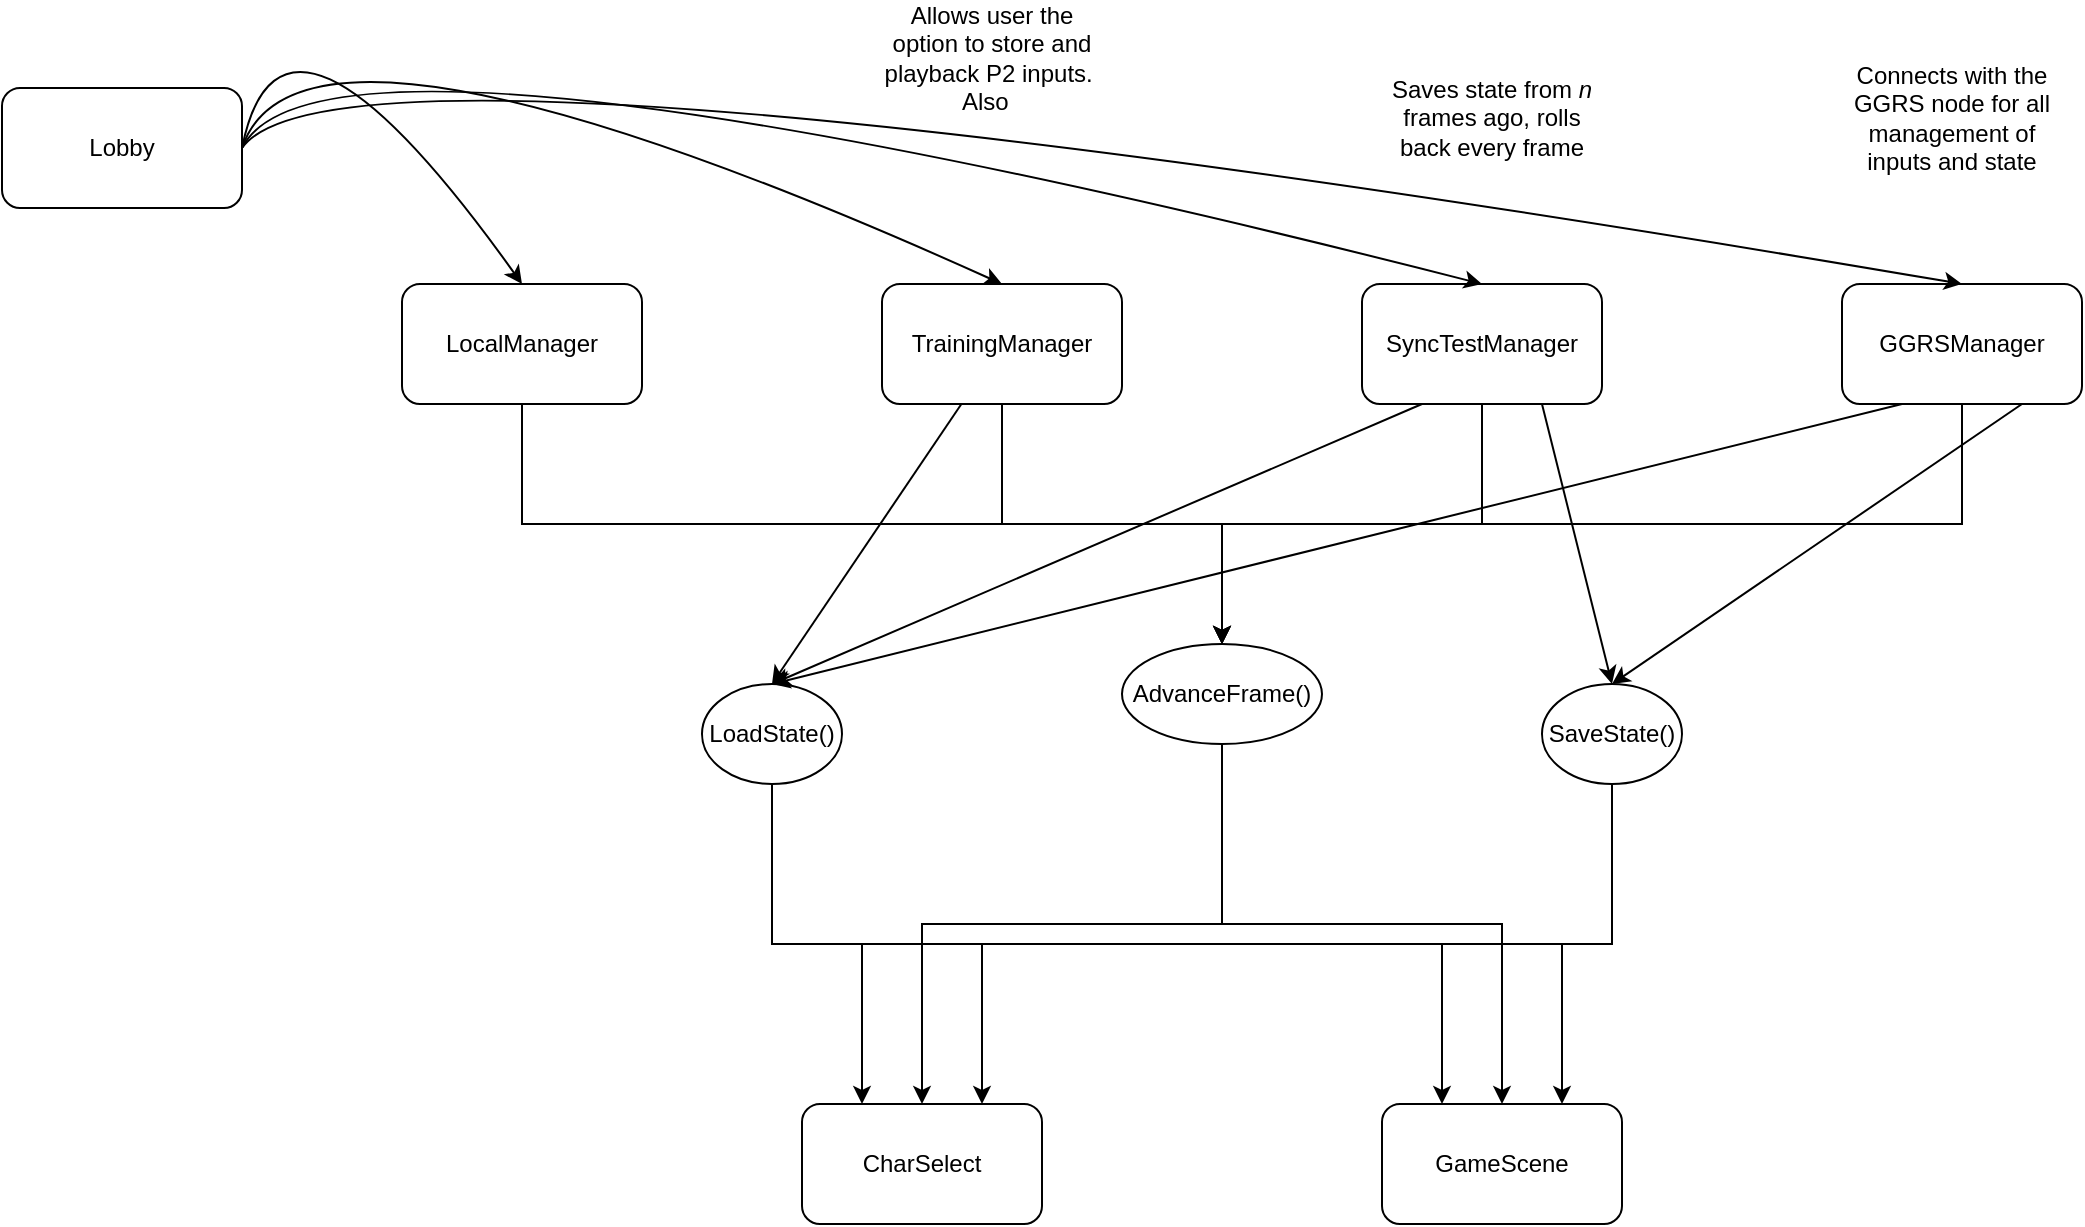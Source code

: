 <mxfile version="16.6.3" type="github">
  <diagram id="C5RBs43oDa-KdzZeNtuy" name="Page-1">
    <mxGraphModel dx="561" dy="367" grid="1" gridSize="10" guides="1" tooltips="1" connect="1" arrows="1" fold="1" page="1" pageScale="1" pageWidth="1169" pageHeight="827" math="0" shadow="0">
      <root>
        <mxCell id="WIyWlLk6GJQsqaUBKTNV-0" />
        <mxCell id="WIyWlLk6GJQsqaUBKTNV-1" parent="WIyWlLk6GJQsqaUBKTNV-0" />
        <mxCell id="iV5XZEpkCTgE6erMggvK-1" value="Lobby" style="rounded=1;whiteSpace=wrap;html=1;" vertex="1" parent="WIyWlLk6GJQsqaUBKTNV-1">
          <mxGeometry x="40" y="80" width="120" height="60" as="geometry" />
        </mxCell>
        <mxCell id="iV5XZEpkCTgE6erMggvK-29" style="edgeStyle=orthogonalEdgeStyle;rounded=0;orthogonalLoop=1;jettySize=auto;html=1;exitX=0.5;exitY=1;exitDx=0;exitDy=0;entryX=0.5;entryY=0;entryDx=0;entryDy=0;" edge="1" parent="WIyWlLk6GJQsqaUBKTNV-1" source="iV5XZEpkCTgE6erMggvK-2" target="iV5XZEpkCTgE6erMggvK-22">
          <mxGeometry relative="1" as="geometry" />
        </mxCell>
        <mxCell id="iV5XZEpkCTgE6erMggvK-2" value="LocalManager" style="rounded=1;whiteSpace=wrap;html=1;" vertex="1" parent="WIyWlLk6GJQsqaUBKTNV-1">
          <mxGeometry x="240" y="178" width="120" height="60" as="geometry" />
        </mxCell>
        <mxCell id="iV5XZEpkCTgE6erMggvK-24" style="edgeStyle=orthogonalEdgeStyle;rounded=0;orthogonalLoop=1;jettySize=auto;html=1;exitX=0.5;exitY=1;exitDx=0;exitDy=0;entryX=0.5;entryY=0;entryDx=0;entryDy=0;" edge="1" parent="WIyWlLk6GJQsqaUBKTNV-1" source="iV5XZEpkCTgE6erMggvK-3" target="iV5XZEpkCTgE6erMggvK-22">
          <mxGeometry relative="1" as="geometry">
            <mxPoint x="650" y="278.0" as="targetPoint" />
          </mxGeometry>
        </mxCell>
        <mxCell id="iV5XZEpkCTgE6erMggvK-3" value="TrainingManager" style="rounded=1;whiteSpace=wrap;html=1;" vertex="1" parent="WIyWlLk6GJQsqaUBKTNV-1">
          <mxGeometry x="480" y="178" width="120" height="60" as="geometry" />
        </mxCell>
        <mxCell id="iV5XZEpkCTgE6erMggvK-25" style="edgeStyle=orthogonalEdgeStyle;rounded=0;orthogonalLoop=1;jettySize=auto;html=1;exitX=0.5;exitY=1;exitDx=0;exitDy=0;entryX=0.5;entryY=0;entryDx=0;entryDy=0;" edge="1" parent="WIyWlLk6GJQsqaUBKTNV-1" source="iV5XZEpkCTgE6erMggvK-4" target="iV5XZEpkCTgE6erMggvK-22">
          <mxGeometry relative="1" as="geometry">
            <mxPoint x="650" y="278.0" as="targetPoint" />
          </mxGeometry>
        </mxCell>
        <mxCell id="iV5XZEpkCTgE6erMggvK-4" value="SyncTestManager" style="rounded=1;whiteSpace=wrap;html=1;" vertex="1" parent="WIyWlLk6GJQsqaUBKTNV-1">
          <mxGeometry x="720" y="178" width="120" height="60" as="geometry" />
        </mxCell>
        <mxCell id="iV5XZEpkCTgE6erMggvK-26" style="edgeStyle=orthogonalEdgeStyle;rounded=0;orthogonalLoop=1;jettySize=auto;html=1;exitX=0.5;exitY=1;exitDx=0;exitDy=0;entryX=0.5;entryY=0;entryDx=0;entryDy=0;" edge="1" parent="WIyWlLk6GJQsqaUBKTNV-1" source="iV5XZEpkCTgE6erMggvK-5" target="iV5XZEpkCTgE6erMggvK-22">
          <mxGeometry relative="1" as="geometry">
            <mxPoint x="650" y="278.0" as="targetPoint" />
          </mxGeometry>
        </mxCell>
        <mxCell id="iV5XZEpkCTgE6erMggvK-5" value="GGRSManager" style="rounded=1;whiteSpace=wrap;html=1;" vertex="1" parent="WIyWlLk6GJQsqaUBKTNV-1">
          <mxGeometry x="960" y="178" width="120" height="60" as="geometry" />
        </mxCell>
        <mxCell id="iV5XZEpkCTgE6erMggvK-6" value="CharSelect" style="rounded=1;whiteSpace=wrap;html=1;" vertex="1" parent="WIyWlLk6GJQsqaUBKTNV-1">
          <mxGeometry x="440" y="588" width="120" height="60" as="geometry" />
        </mxCell>
        <mxCell id="iV5XZEpkCTgE6erMggvK-7" value="GameScene" style="rounded=1;whiteSpace=wrap;html=1;" vertex="1" parent="WIyWlLk6GJQsqaUBKTNV-1">
          <mxGeometry x="730" y="588" width="120" height="60" as="geometry" />
        </mxCell>
        <mxCell id="iV5XZEpkCTgE6erMggvK-8" value="" style="curved=1;endArrow=classic;html=1;rounded=0;exitX=1;exitY=0.5;exitDx=0;exitDy=0;entryX=0.5;entryY=0;entryDx=0;entryDy=0;" edge="1" parent="WIyWlLk6GJQsqaUBKTNV-1" source="iV5XZEpkCTgE6erMggvK-1" target="iV5XZEpkCTgE6erMggvK-2">
          <mxGeometry width="50" height="50" relative="1" as="geometry">
            <mxPoint x="390" y="260" as="sourcePoint" />
            <mxPoint x="440" y="210" as="targetPoint" />
            <Array as="points">
              <mxPoint x="180" y="10" />
            </Array>
          </mxGeometry>
        </mxCell>
        <mxCell id="iV5XZEpkCTgE6erMggvK-9" value="" style="curved=1;endArrow=classic;html=1;rounded=0;exitX=1;exitY=0.5;exitDx=0;exitDy=0;entryX=0.5;entryY=0;entryDx=0;entryDy=0;" edge="1" parent="WIyWlLk6GJQsqaUBKTNV-1" source="iV5XZEpkCTgE6erMggvK-1" target="iV5XZEpkCTgE6erMggvK-3">
          <mxGeometry width="50" height="50" relative="1" as="geometry">
            <mxPoint x="170" y="120" as="sourcePoint" />
            <mxPoint x="270" y="90" as="targetPoint" />
            <Array as="points">
              <mxPoint x="190" y="20" />
            </Array>
          </mxGeometry>
        </mxCell>
        <mxCell id="iV5XZEpkCTgE6erMggvK-10" value="" style="curved=1;endArrow=classic;html=1;rounded=0;exitX=1;exitY=0.5;exitDx=0;exitDy=0;entryX=0.5;entryY=0;entryDx=0;entryDy=0;" edge="1" parent="WIyWlLk6GJQsqaUBKTNV-1" source="iV5XZEpkCTgE6erMggvK-1" target="iV5XZEpkCTgE6erMggvK-4">
          <mxGeometry width="50" height="50" relative="1" as="geometry">
            <mxPoint x="170" y="120" as="sourcePoint" />
            <mxPoint x="430" y="90" as="targetPoint" />
            <Array as="points">
              <mxPoint x="200" y="30" />
            </Array>
          </mxGeometry>
        </mxCell>
        <mxCell id="iV5XZEpkCTgE6erMggvK-11" value="" style="curved=1;endArrow=classic;html=1;rounded=0;exitX=1;exitY=0.5;exitDx=0;exitDy=0;entryX=0.5;entryY=0;entryDx=0;entryDy=0;" edge="1" parent="WIyWlLk6GJQsqaUBKTNV-1" source="iV5XZEpkCTgE6erMggvK-1" target="iV5XZEpkCTgE6erMggvK-5">
          <mxGeometry width="50" height="50" relative="1" as="geometry">
            <mxPoint x="170" y="120" as="sourcePoint" />
            <mxPoint x="590" y="90" as="targetPoint" />
            <Array as="points">
              <mxPoint x="210" y="40" />
            </Array>
          </mxGeometry>
        </mxCell>
        <mxCell id="iV5XZEpkCTgE6erMggvK-39" style="edgeStyle=orthogonalEdgeStyle;rounded=0;orthogonalLoop=1;jettySize=auto;html=1;exitX=0.5;exitY=1;exitDx=0;exitDy=0;entryX=0.75;entryY=0;entryDx=0;entryDy=0;" edge="1" parent="WIyWlLk6GJQsqaUBKTNV-1" source="iV5XZEpkCTgE6erMggvK-18" target="iV5XZEpkCTgE6erMggvK-7">
          <mxGeometry relative="1" as="geometry" />
        </mxCell>
        <mxCell id="iV5XZEpkCTgE6erMggvK-40" style="edgeStyle=orthogonalEdgeStyle;rounded=0;orthogonalLoop=1;jettySize=auto;html=1;exitX=0.5;exitY=1;exitDx=0;exitDy=0;entryX=0.75;entryY=0;entryDx=0;entryDy=0;" edge="1" parent="WIyWlLk6GJQsqaUBKTNV-1" source="iV5XZEpkCTgE6erMggvK-18" target="iV5XZEpkCTgE6erMggvK-6">
          <mxGeometry relative="1" as="geometry">
            <mxPoint x="541" y="418" as="targetPoint" />
          </mxGeometry>
        </mxCell>
        <mxCell id="iV5XZEpkCTgE6erMggvK-18" value="SaveState()" style="ellipse;whiteSpace=wrap;html=1;" vertex="1" parent="WIyWlLk6GJQsqaUBKTNV-1">
          <mxGeometry x="810" y="378" width="70" height="50" as="geometry" />
        </mxCell>
        <mxCell id="iV5XZEpkCTgE6erMggvK-37" style="edgeStyle=orthogonalEdgeStyle;rounded=0;orthogonalLoop=1;jettySize=auto;html=1;exitX=0.5;exitY=1;exitDx=0;exitDy=0;entryX=0.25;entryY=0;entryDx=0;entryDy=0;" edge="1" parent="WIyWlLk6GJQsqaUBKTNV-1" source="iV5XZEpkCTgE6erMggvK-20" target="iV5XZEpkCTgE6erMggvK-6">
          <mxGeometry relative="1" as="geometry" />
        </mxCell>
        <mxCell id="iV5XZEpkCTgE6erMggvK-38" style="edgeStyle=orthogonalEdgeStyle;rounded=0;orthogonalLoop=1;jettySize=auto;html=1;exitX=0.5;exitY=1;exitDx=0;exitDy=0;entryX=0.25;entryY=0;entryDx=0;entryDy=0;" edge="1" parent="WIyWlLk6GJQsqaUBKTNV-1" source="iV5XZEpkCTgE6erMggvK-20" target="iV5XZEpkCTgE6erMggvK-7">
          <mxGeometry relative="1" as="geometry" />
        </mxCell>
        <mxCell id="iV5XZEpkCTgE6erMggvK-20" value="LoadState()" style="ellipse;whiteSpace=wrap;html=1;" vertex="1" parent="WIyWlLk6GJQsqaUBKTNV-1">
          <mxGeometry x="390" y="378" width="70" height="50" as="geometry" />
        </mxCell>
        <mxCell id="iV5XZEpkCTgE6erMggvK-27" style="edgeStyle=orthogonalEdgeStyle;rounded=0;orthogonalLoop=1;jettySize=auto;html=1;exitX=0.5;exitY=1;exitDx=0;exitDy=0;entryX=0.5;entryY=0;entryDx=0;entryDy=0;" edge="1" parent="WIyWlLk6GJQsqaUBKTNV-1" source="iV5XZEpkCTgE6erMggvK-22" target="iV5XZEpkCTgE6erMggvK-6">
          <mxGeometry relative="1" as="geometry" />
        </mxCell>
        <mxCell id="iV5XZEpkCTgE6erMggvK-28" style="edgeStyle=orthogonalEdgeStyle;rounded=0;orthogonalLoop=1;jettySize=auto;html=1;exitX=0.5;exitY=1;exitDx=0;exitDy=0;entryX=0.5;entryY=0;entryDx=0;entryDy=0;" edge="1" parent="WIyWlLk6GJQsqaUBKTNV-1" source="iV5XZEpkCTgE6erMggvK-22" target="iV5XZEpkCTgE6erMggvK-7">
          <mxGeometry relative="1" as="geometry" />
        </mxCell>
        <mxCell id="iV5XZEpkCTgE6erMggvK-22" value="AdvanceFrame()" style="ellipse;whiteSpace=wrap;html=1;" vertex="1" parent="WIyWlLk6GJQsqaUBKTNV-1">
          <mxGeometry x="600" y="358" width="100" height="50" as="geometry" />
        </mxCell>
        <mxCell id="iV5XZEpkCTgE6erMggvK-31" value="" style="endArrow=classic;html=1;rounded=0;entryX=0.5;entryY=0;entryDx=0;entryDy=0;" edge="1" parent="WIyWlLk6GJQsqaUBKTNV-1" source="iV5XZEpkCTgE6erMggvK-3" target="iV5XZEpkCTgE6erMggvK-20">
          <mxGeometry width="50" height="50" relative="1" as="geometry">
            <mxPoint x="500" y="478" as="sourcePoint" />
            <mxPoint x="550" y="428" as="targetPoint" />
          </mxGeometry>
        </mxCell>
        <mxCell id="iV5XZEpkCTgE6erMggvK-32" value="" style="endArrow=classic;html=1;rounded=0;entryX=0.5;entryY=0;entryDx=0;entryDy=0;exitX=0.25;exitY=1;exitDx=0;exitDy=0;" edge="1" parent="WIyWlLk6GJQsqaUBKTNV-1" source="iV5XZEpkCTgE6erMggvK-4" target="iV5XZEpkCTgE6erMggvK-20">
          <mxGeometry width="50" height="50" relative="1" as="geometry">
            <mxPoint x="517.857" y="248.0" as="sourcePoint" />
            <mxPoint x="475" y="288.0" as="targetPoint" />
          </mxGeometry>
        </mxCell>
        <mxCell id="iV5XZEpkCTgE6erMggvK-33" value="" style="endArrow=classic;html=1;rounded=0;exitX=0.25;exitY=1;exitDx=0;exitDy=0;entryX=0.5;entryY=0;entryDx=0;entryDy=0;" edge="1" parent="WIyWlLk6GJQsqaUBKTNV-1" source="iV5XZEpkCTgE6erMggvK-5" target="iV5XZEpkCTgE6erMggvK-20">
          <mxGeometry width="50" height="50" relative="1" as="geometry">
            <mxPoint x="760" y="248.0" as="sourcePoint" />
            <mxPoint x="470" y="278" as="targetPoint" />
          </mxGeometry>
        </mxCell>
        <mxCell id="iV5XZEpkCTgE6erMggvK-42" value="" style="endArrow=classic;html=1;rounded=0;exitX=0.75;exitY=1;exitDx=0;exitDy=0;entryX=0.5;entryY=0;entryDx=0;entryDy=0;" edge="1" parent="WIyWlLk6GJQsqaUBKTNV-1" source="iV5XZEpkCTgE6erMggvK-4" target="iV5XZEpkCTgE6erMggvK-18">
          <mxGeometry width="50" height="50" relative="1" as="geometry">
            <mxPoint x="630" y="508" as="sourcePoint" />
            <mxPoint x="680" y="458" as="targetPoint" />
          </mxGeometry>
        </mxCell>
        <mxCell id="iV5XZEpkCTgE6erMggvK-43" value="" style="endArrow=classic;html=1;rounded=0;exitX=0.75;exitY=1;exitDx=0;exitDy=0;entryX=0.5;entryY=0;entryDx=0;entryDy=0;" edge="1" parent="WIyWlLk6GJQsqaUBKTNV-1" source="iV5XZEpkCTgE6erMggvK-5" target="iV5XZEpkCTgE6erMggvK-18">
          <mxGeometry width="50" height="50" relative="1" as="geometry">
            <mxPoint x="820" y="248" as="sourcePoint" />
            <mxPoint x="855" y="308" as="targetPoint" />
          </mxGeometry>
        </mxCell>
        <mxCell id="iV5XZEpkCTgE6erMggvK-44" value="Saves state from &lt;i&gt;n &lt;/i&gt;frames ago, rolls back every frame" style="text;html=1;strokeColor=none;fillColor=none;align=center;verticalAlign=middle;whiteSpace=wrap;rounded=0;" vertex="1" parent="WIyWlLk6GJQsqaUBKTNV-1">
          <mxGeometry x="730" y="80" width="110" height="30" as="geometry" />
        </mxCell>
        <mxCell id="iV5XZEpkCTgE6erMggvK-45" value="Connects with the GGRS node for all management of inputs and state" style="text;html=1;strokeColor=none;fillColor=none;align=center;verticalAlign=middle;whiteSpace=wrap;rounded=0;" vertex="1" parent="WIyWlLk6GJQsqaUBKTNV-1">
          <mxGeometry x="960" y="80" width="110" height="30" as="geometry" />
        </mxCell>
        <mxCell id="iV5XZEpkCTgE6erMggvK-46" value="Allows user the option to store and playback P2 inputs.&amp;nbsp; Also&amp;nbsp;&amp;nbsp;" style="text;html=1;strokeColor=none;fillColor=none;align=center;verticalAlign=middle;whiteSpace=wrap;rounded=0;" vertex="1" parent="WIyWlLk6GJQsqaUBKTNV-1">
          <mxGeometry x="480" y="50" width="110" height="30" as="geometry" />
        </mxCell>
      </root>
    </mxGraphModel>
  </diagram>
</mxfile>
